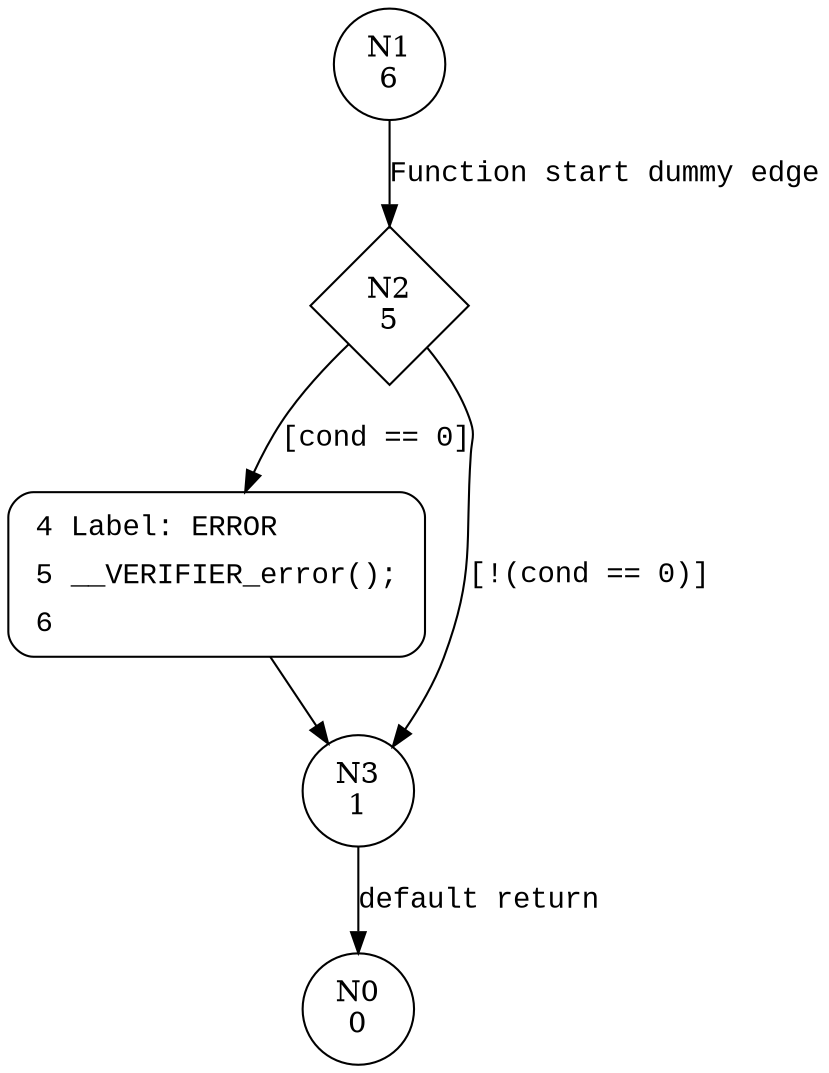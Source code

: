 digraph __VERIFIER_assert {
1 [shape="circle" label="N1\n6"]
2 [shape="diamond" label="N2\n5"]
4 [shape="circle" label="N4\n4"]
3 [shape="circle" label="N3\n1"]
0 [shape="circle" label="N0\n0"]
4 [style="filled,bold" penwidth="1" fillcolor="white" fontname="Courier New" shape="Mrecord" label=<<table border="0" cellborder="0" cellpadding="3" bgcolor="white"><tr><td align="right">4</td><td align="left">Label: ERROR</td></tr><tr><td align="right">5</td><td align="left">__VERIFIER_error();</td></tr><tr><td align="right">6</td><td align="left"></td></tr></table>>]
4 -> 3[label=""]
1 -> 2 [label="Function start dummy edge" fontname="Courier New"]
2 -> 4 [label="[cond == 0]" fontname="Courier New"]
2 -> 3 [label="[!(cond == 0)]" fontname="Courier New"]
3 -> 0 [label="default return" fontname="Courier New"]
}